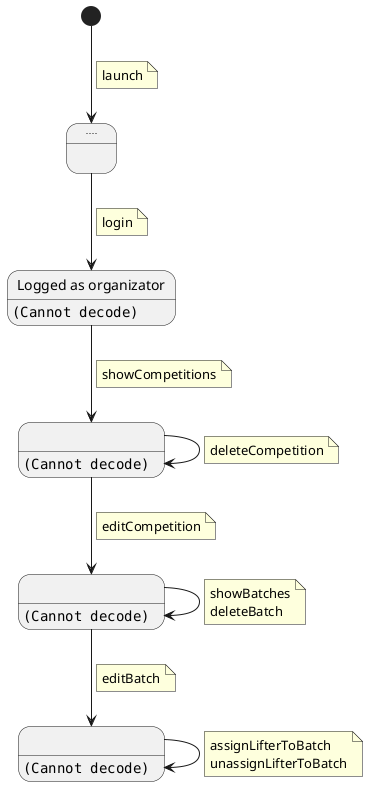 @startuml

state "...." as launch
state "Logged as organizator" as login
login: <img:./images/4_organizerMain.png>

[*] --> launch
note on link
  launch
end note

launch --> login
note on link
  login
end note

state " " as showCompetitions
showCompetitions: <img:./images/4_1_showCompetitions.png>

state " " as editCompetition
editCompetition: <img:./images/4_1_1_editCompetition.png>


login --> showCompetitions
note on link
  showCompetitions
end note

showCompetitions --> showCompetitions
note on link
  deleteCompetition
end note

showCompetitions --> editCompetition
note on link
  editCompetition
end note

editCompetition --> editCompetition
note on link
  showBatches
  deleteBatch
end note

state " " as editBatch
editBatch:  <img:./images/4_1_1_1_editBatch.png>

editCompetition --> editBatch
note on link
  editBatch
end note

editBatch --> editBatch
note on link
  assignLifterToBatch
  unassignLifterToBatch
end note

@enduml